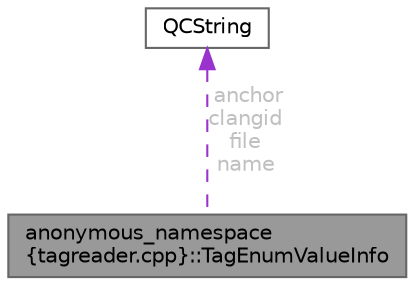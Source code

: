 digraph "anonymous_namespace{tagreader.cpp}::TagEnumValueInfo"
{
 // INTERACTIVE_SVG=YES
 // LATEX_PDF_SIZE
  bgcolor="transparent";
  edge [fontname=Helvetica,fontsize=10,labelfontname=Helvetica,labelfontsize=10];
  node [fontname=Helvetica,fontsize=10,shape=box,height=0.2,width=0.4];
  Node1 [id="Node000001",label="anonymous_namespace\l\{tagreader.cpp\}::TagEnumValueInfo",height=0.2,width=0.4,color="gray40", fillcolor="grey60", style="filled", fontcolor="black",tooltip="Container for enum values that are scoped within an enum."];
  Node2 -> Node1 [id="edge1_Node000001_Node000002",dir="back",color="darkorchid3",style="dashed",tooltip=" ",label=" anchor\nclangid\nfile\nname",fontcolor="grey" ];
  Node2 [id="Node000002",label="QCString",height=0.2,width=0.4,color="gray40", fillcolor="white", style="filled",URL="$d9/d45/class_q_c_string.html",tooltip="This is an alternative implementation of QCString."];
}
